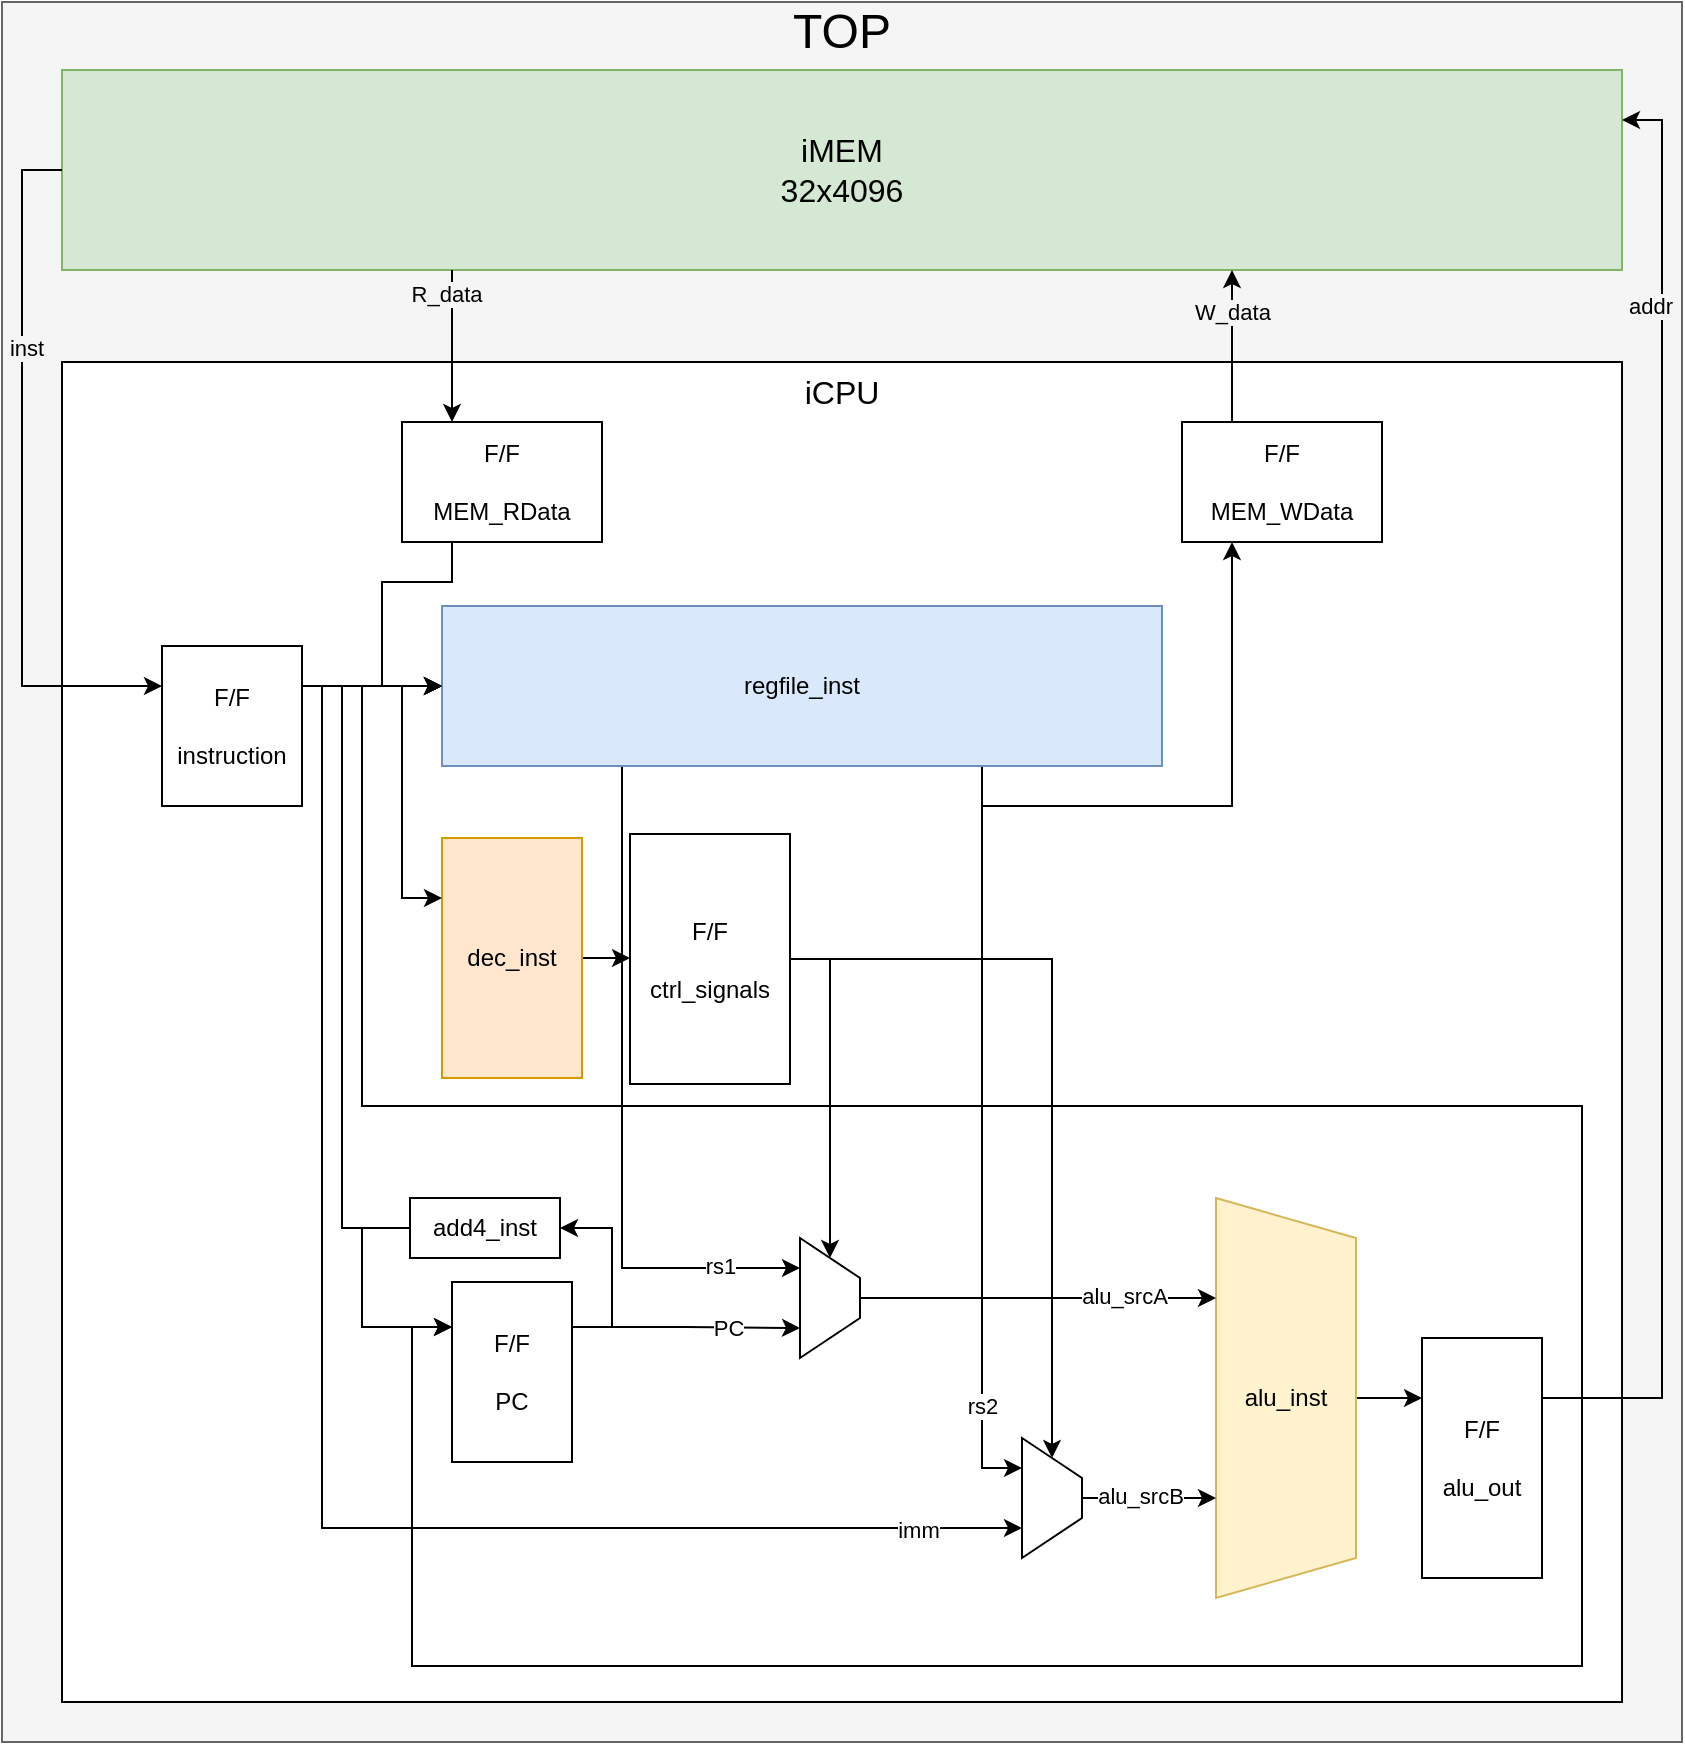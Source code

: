 <mxfile version="24.7.17">
  <diagram name="페이지-1" id="Rv94ZeHdXvJtW-SsgrfS">
    <mxGraphModel dx="2261" dy="843" grid="1" gridSize="10" guides="1" tooltips="1" connect="1" arrows="1" fold="1" page="1" pageScale="1" pageWidth="827" pageHeight="1169" math="0" shadow="0">
      <root>
        <mxCell id="0" />
        <mxCell id="1" parent="0" />
        <mxCell id="lGzPU3dBAmZDBw5_QE8P-1" value="" style="rounded=0;whiteSpace=wrap;html=1;fillColor=#f5f5f5;strokeColor=#666666;fontColor=#333333;" parent="1" vertex="1">
          <mxGeometry x="-30" y="40" width="840" height="870" as="geometry" />
        </mxCell>
        <mxCell id="lGzPU3dBAmZDBw5_QE8P-2" value="TOP" style="text;html=1;align=center;verticalAlign=middle;whiteSpace=wrap;rounded=0;fontSize=24;" parent="1" vertex="1">
          <mxGeometry x="-30" y="40" width="840" height="30" as="geometry" />
        </mxCell>
        <mxCell id="lGzPU3dBAmZDBw5_QE8P-3" value="&lt;span style=&quot;font-size: 16px;&quot;&gt;iMEM&lt;/span&gt;&lt;div&gt;&lt;span style=&quot;font-size: 16px;&quot;&gt;32x4096&lt;/span&gt;&lt;/div&gt;" style="rounded=0;whiteSpace=wrap;html=1;fillColor=#d5e8d4;strokeColor=#82b366;" parent="1" vertex="1">
          <mxGeometry y="74" width="780" height="100" as="geometry" />
        </mxCell>
        <mxCell id="lGzPU3dBAmZDBw5_QE8P-4" value="" style="rounded=0;whiteSpace=wrap;html=1;" parent="1" vertex="1">
          <mxGeometry y="220" width="780" height="670" as="geometry" />
        </mxCell>
        <mxCell id="lGzPU3dBAmZDBw5_QE8P-5" value="&lt;font style=&quot;font-size: 16px;&quot;&gt;iCPU&lt;/font&gt;" style="text;html=1;align=center;verticalAlign=middle;whiteSpace=wrap;rounded=0;" parent="1" vertex="1">
          <mxGeometry y="220" width="780" height="30" as="geometry" />
        </mxCell>
        <mxCell id="H0akURLOZC4RYbcEf60T-30" style="edgeStyle=orthogonalEdgeStyle;rounded=0;orthogonalLoop=1;jettySize=auto;html=1;exitX=0.25;exitY=1;exitDx=0;exitDy=0;entryX=0.25;entryY=1;entryDx=0;entryDy=0;" edge="1" parent="1" source="thysIUYuFrmhhNMiwp32-1" target="H0akURLOZC4RYbcEf60T-15">
          <mxGeometry relative="1" as="geometry" />
        </mxCell>
        <mxCell id="H0akURLOZC4RYbcEf60T-35" value="rs1" style="edgeLabel;html=1;align=center;verticalAlign=middle;resizable=0;points=[];" vertex="1" connectable="0" parent="H0akURLOZC4RYbcEf60T-30">
          <mxGeometry x="0.763" y="-2" relative="1" as="geometry">
            <mxPoint y="-3" as="offset" />
          </mxGeometry>
        </mxCell>
        <mxCell id="H0akURLOZC4RYbcEf60T-34" style="edgeStyle=orthogonalEdgeStyle;rounded=0;orthogonalLoop=1;jettySize=auto;html=1;exitX=0.75;exitY=1;exitDx=0;exitDy=0;entryX=0.25;entryY=1;entryDx=0;entryDy=0;" edge="1" parent="1" source="thysIUYuFrmhhNMiwp32-1" target="H0akURLOZC4RYbcEf60T-19">
          <mxGeometry relative="1" as="geometry" />
        </mxCell>
        <mxCell id="H0akURLOZC4RYbcEf60T-42" value="rs2" style="edgeLabel;html=1;align=center;verticalAlign=middle;resizable=0;points=[];" vertex="1" connectable="0" parent="H0akURLOZC4RYbcEf60T-34">
          <mxGeometry x="0.726" relative="1" as="geometry">
            <mxPoint as="offset" />
          </mxGeometry>
        </mxCell>
        <mxCell id="H0akURLOZC4RYbcEf60T-54" style="edgeStyle=orthogonalEdgeStyle;rounded=0;orthogonalLoop=1;jettySize=auto;html=1;exitX=0.5;exitY=0;exitDx=0;exitDy=0;entryX=0;entryY=0.25;entryDx=0;entryDy=0;" edge="1" parent="1" source="thysIUYuFrmhhNMiwp32-3" target="H0akURLOZC4RYbcEf60T-53">
          <mxGeometry relative="1" as="geometry" />
        </mxCell>
        <mxCell id="thysIUYuFrmhhNMiwp32-3" value="alu_inst" style="shape=trapezoid;perimeter=trapezoidPerimeter;whiteSpace=wrap;html=1;fixedSize=1;rotation=90;horizontal=0;fillColor=#fff2cc;strokeColor=#d6b656;" parent="1" vertex="1">
          <mxGeometry x="512" y="703" width="200" height="70" as="geometry" />
        </mxCell>
        <mxCell id="H0akURLOZC4RYbcEf60T-26" style="edgeStyle=orthogonalEdgeStyle;rounded=0;orthogonalLoop=1;jettySize=auto;html=1;exitX=1;exitY=0.5;exitDx=0;exitDy=0;entryX=0;entryY=0.5;entryDx=0;entryDy=0;" edge="1" parent="1" source="thysIUYuFrmhhNMiwp32-4" target="H0akURLOZC4RYbcEf60T-25">
          <mxGeometry relative="1" as="geometry" />
        </mxCell>
        <mxCell id="thysIUYuFrmhhNMiwp32-4" value="dec_inst" style="rounded=0;whiteSpace=wrap;html=1;fillColor=#ffe6cc;strokeColor=#d79b00;" parent="1" vertex="1">
          <mxGeometry x="190" y="458" width="70" height="120" as="geometry" />
        </mxCell>
        <mxCell id="H0akURLOZC4RYbcEf60T-28" style="edgeStyle=orthogonalEdgeStyle;rounded=0;orthogonalLoop=1;jettySize=auto;html=1;exitX=1;exitY=0.25;exitDx=0;exitDy=0;entryX=0.75;entryY=1;entryDx=0;entryDy=0;" edge="1" parent="1" source="thysIUYuFrmhhNMiwp32-28" target="H0akURLOZC4RYbcEf60T-15">
          <mxGeometry relative="1" as="geometry" />
        </mxCell>
        <mxCell id="H0akURLOZC4RYbcEf60T-36" value="PC" style="edgeLabel;html=1;align=center;verticalAlign=middle;resizable=0;points=[];" vertex="1" connectable="0" parent="H0akURLOZC4RYbcEf60T-28">
          <mxGeometry x="0.241" y="-1" relative="1" as="geometry">
            <mxPoint x="7" y="-1" as="offset" />
          </mxGeometry>
        </mxCell>
        <mxCell id="H0akURLOZC4RYbcEf60T-48" style="edgeStyle=orthogonalEdgeStyle;rounded=0;orthogonalLoop=1;jettySize=auto;html=1;exitX=1;exitY=0.25;exitDx=0;exitDy=0;entryX=1;entryY=0.5;entryDx=0;entryDy=0;" edge="1" parent="1" source="thysIUYuFrmhhNMiwp32-28" target="H0akURLOZC4RYbcEf60T-11">
          <mxGeometry relative="1" as="geometry" />
        </mxCell>
        <mxCell id="thysIUYuFrmhhNMiwp32-28" value="&lt;div&gt;F/F&lt;/div&gt;&lt;div&gt;&lt;br&gt;&lt;/div&gt;PC" style="rounded=0;whiteSpace=wrap;html=1;" parent="1" vertex="1">
          <mxGeometry x="195" y="680" width="60" height="90" as="geometry" />
        </mxCell>
        <mxCell id="H0akURLOZC4RYbcEf60T-16" style="edgeStyle=orthogonalEdgeStyle;rounded=0;orthogonalLoop=1;jettySize=auto;html=1;exitX=1;exitY=0.25;exitDx=0;exitDy=0;entryX=0;entryY=0.25;entryDx=0;entryDy=0;" edge="1" parent="1" source="thysIUYuFrmhhNMiwp32-35" target="thysIUYuFrmhhNMiwp32-4">
          <mxGeometry relative="1" as="geometry">
            <Array as="points">
              <mxPoint x="170" y="382" />
              <mxPoint x="170" y="488" />
            </Array>
          </mxGeometry>
        </mxCell>
        <mxCell id="H0akURLOZC4RYbcEf60T-27" style="edgeStyle=orthogonalEdgeStyle;rounded=0;orthogonalLoop=1;jettySize=auto;html=1;exitX=1;exitY=0.25;exitDx=0;exitDy=0;entryX=0;entryY=0.5;entryDx=0;entryDy=0;" edge="1" parent="1" source="thysIUYuFrmhhNMiwp32-35" target="thysIUYuFrmhhNMiwp32-1">
          <mxGeometry relative="1" as="geometry" />
        </mxCell>
        <mxCell id="H0akURLOZC4RYbcEf60T-40" style="edgeStyle=orthogonalEdgeStyle;rounded=0;orthogonalLoop=1;jettySize=auto;html=1;exitX=1;exitY=0.25;exitDx=0;exitDy=0;entryX=0.75;entryY=1;entryDx=0;entryDy=0;" edge="1" parent="1" source="thysIUYuFrmhhNMiwp32-35" target="H0akURLOZC4RYbcEf60T-19">
          <mxGeometry relative="1" as="geometry">
            <Array as="points">
              <mxPoint x="130" y="382" />
              <mxPoint x="130" y="803" />
            </Array>
          </mxGeometry>
        </mxCell>
        <mxCell id="H0akURLOZC4RYbcEf60T-41" value="imm" style="edgeLabel;html=1;align=center;verticalAlign=middle;resizable=0;points=[];" vertex="1" connectable="0" parent="H0akURLOZC4RYbcEf60T-40">
          <mxGeometry x="0.811" y="-1" relative="1" as="geometry">
            <mxPoint x="22" as="offset" />
          </mxGeometry>
        </mxCell>
        <mxCell id="thysIUYuFrmhhNMiwp32-35" value="F/F&lt;div&gt;&lt;br&gt;&lt;/div&gt;&lt;div&gt;instruction&lt;/div&gt;" style="rounded=0;whiteSpace=wrap;html=1;" parent="1" vertex="1">
          <mxGeometry x="50" y="362" width="70" height="80" as="geometry" />
        </mxCell>
        <mxCell id="H0akURLOZC4RYbcEf60T-49" style="edgeStyle=orthogonalEdgeStyle;rounded=0;orthogonalLoop=1;jettySize=auto;html=1;exitX=0;exitY=0.5;exitDx=0;exitDy=0;entryX=0;entryY=0.25;entryDx=0;entryDy=0;" edge="1" parent="1" source="H0akURLOZC4RYbcEf60T-11" target="thysIUYuFrmhhNMiwp32-28">
          <mxGeometry relative="1" as="geometry">
            <Array as="points">
              <mxPoint x="150" y="653" />
              <mxPoint x="150" y="703" />
            </Array>
          </mxGeometry>
        </mxCell>
        <mxCell id="H0akURLOZC4RYbcEf60T-50" style="edgeStyle=orthogonalEdgeStyle;rounded=0;orthogonalLoop=1;jettySize=auto;html=1;exitX=0;exitY=0.5;exitDx=0;exitDy=0;entryX=0;entryY=0.5;entryDx=0;entryDy=0;" edge="1" parent="1" source="H0akURLOZC4RYbcEf60T-11" target="thysIUYuFrmhhNMiwp32-1">
          <mxGeometry relative="1" as="geometry">
            <Array as="points">
              <mxPoint x="140" y="653" />
              <mxPoint x="140" y="382" />
            </Array>
          </mxGeometry>
        </mxCell>
        <mxCell id="H0akURLOZC4RYbcEf60T-11" value="add4_inst" style="rounded=0;whiteSpace=wrap;html=1;" vertex="1" parent="1">
          <mxGeometry x="174" y="638" width="75" height="30" as="geometry" />
        </mxCell>
        <mxCell id="H0akURLOZC4RYbcEf60T-13" style="edgeStyle=orthogonalEdgeStyle;rounded=0;orthogonalLoop=1;jettySize=auto;html=1;exitX=0;exitY=0.5;exitDx=0;exitDy=0;entryX=0;entryY=0.25;entryDx=0;entryDy=0;" edge="1" parent="1" source="lGzPU3dBAmZDBw5_QE8P-3" target="thysIUYuFrmhhNMiwp32-35">
          <mxGeometry relative="1" as="geometry" />
        </mxCell>
        <mxCell id="H0akURLOZC4RYbcEf60T-14" value="inst" style="edgeLabel;html=1;align=center;verticalAlign=middle;resizable=0;points=[];labelBackgroundColor=#f5f5f5;" vertex="1" connectable="0" parent="H0akURLOZC4RYbcEf60T-13">
          <mxGeometry x="-0.526" y="2" relative="1" as="geometry">
            <mxPoint y="26" as="offset" />
          </mxGeometry>
        </mxCell>
        <mxCell id="H0akURLOZC4RYbcEf60T-37" style="edgeStyle=orthogonalEdgeStyle;rounded=0;orthogonalLoop=1;jettySize=auto;html=1;exitX=0.5;exitY=0;exitDx=0;exitDy=0;entryX=0.25;entryY=1;entryDx=0;entryDy=0;" edge="1" parent="1" source="H0akURLOZC4RYbcEf60T-15" target="thysIUYuFrmhhNMiwp32-3">
          <mxGeometry relative="1" as="geometry" />
        </mxCell>
        <mxCell id="H0akURLOZC4RYbcEf60T-43" value="alu_srcA" style="edgeLabel;html=1;align=center;verticalAlign=middle;resizable=0;points=[];" vertex="1" connectable="0" parent="H0akURLOZC4RYbcEf60T-37">
          <mxGeometry x="0.48" y="1" relative="1" as="geometry">
            <mxPoint as="offset" />
          </mxGeometry>
        </mxCell>
        <mxCell id="H0akURLOZC4RYbcEf60T-15" value="" style="shape=trapezoid;perimeter=trapezoidPerimeter;whiteSpace=wrap;html=1;fixedSize=1;direction=south;" vertex="1" parent="1">
          <mxGeometry x="369" y="658" width="30" height="60" as="geometry" />
        </mxCell>
        <mxCell id="H0akURLOZC4RYbcEf60T-39" style="edgeStyle=orthogonalEdgeStyle;rounded=0;orthogonalLoop=1;jettySize=auto;html=1;exitX=0.5;exitY=0;exitDx=0;exitDy=0;entryX=0.75;entryY=1;entryDx=0;entryDy=0;" edge="1" parent="1" source="H0akURLOZC4RYbcEf60T-19" target="thysIUYuFrmhhNMiwp32-3">
          <mxGeometry relative="1" as="geometry" />
        </mxCell>
        <mxCell id="H0akURLOZC4RYbcEf60T-44" value="alu_srcB" style="edgeLabel;html=1;align=center;verticalAlign=middle;resizable=0;points=[];" vertex="1" connectable="0" parent="H0akURLOZC4RYbcEf60T-39">
          <mxGeometry x="-0.455" y="-1" relative="1" as="geometry">
            <mxPoint x="10" y="-2" as="offset" />
          </mxGeometry>
        </mxCell>
        <mxCell id="H0akURLOZC4RYbcEf60T-19" value="" style="shape=trapezoid;perimeter=trapezoidPerimeter;whiteSpace=wrap;html=1;fixedSize=1;direction=south;" vertex="1" parent="1">
          <mxGeometry x="480" y="758" width="30" height="60" as="geometry" />
        </mxCell>
        <mxCell id="H0akURLOZC4RYbcEf60T-31" style="edgeStyle=orthogonalEdgeStyle;rounded=0;orthogonalLoop=1;jettySize=auto;html=1;exitX=1;exitY=0.5;exitDx=0;exitDy=0;entryX=0;entryY=0.5;entryDx=0;entryDy=0;" edge="1" parent="1" source="H0akURLOZC4RYbcEf60T-25" target="H0akURLOZC4RYbcEf60T-15">
          <mxGeometry relative="1" as="geometry" />
        </mxCell>
        <mxCell id="H0akURLOZC4RYbcEf60T-33" style="edgeStyle=orthogonalEdgeStyle;rounded=0;orthogonalLoop=1;jettySize=auto;html=1;exitX=1;exitY=0.5;exitDx=0;exitDy=0;entryX=0;entryY=0.5;entryDx=0;entryDy=0;" edge="1" parent="1" source="H0akURLOZC4RYbcEf60T-25" target="H0akURLOZC4RYbcEf60T-19">
          <mxGeometry relative="1" as="geometry" />
        </mxCell>
        <mxCell id="H0akURLOZC4RYbcEf60T-25" value="F/F&lt;div&gt;&lt;br&gt;&lt;/div&gt;&lt;div&gt;ctrl_signals&lt;/div&gt;" style="rounded=0;whiteSpace=wrap;html=1;" vertex="1" parent="1">
          <mxGeometry x="284" y="456" width="80" height="125" as="geometry" />
        </mxCell>
        <mxCell id="H0akURLOZC4RYbcEf60T-62" style="edgeStyle=orthogonalEdgeStyle;rounded=0;orthogonalLoop=1;jettySize=auto;html=1;exitX=0.75;exitY=1;exitDx=0;exitDy=0;entryX=0.25;entryY=1;entryDx=0;entryDy=0;" edge="1" parent="1" source="thysIUYuFrmhhNMiwp32-1" target="H0akURLOZC4RYbcEf60T-64">
          <mxGeometry relative="1" as="geometry" />
        </mxCell>
        <mxCell id="thysIUYuFrmhhNMiwp32-1" value="regfile_inst" style="rounded=0;whiteSpace=wrap;html=1;fillColor=#dae8fc;strokeColor=#6c8ebf;" parent="1" vertex="1">
          <mxGeometry x="190" y="342" width="360" height="80" as="geometry" />
        </mxCell>
        <mxCell id="H0akURLOZC4RYbcEf60T-55" style="edgeStyle=orthogonalEdgeStyle;rounded=0;orthogonalLoop=1;jettySize=auto;html=1;exitX=1;exitY=0.25;exitDx=0;exitDy=0;entryX=0;entryY=0.5;entryDx=0;entryDy=0;" edge="1" parent="1" source="H0akURLOZC4RYbcEf60T-53" target="thysIUYuFrmhhNMiwp32-1">
          <mxGeometry relative="1" as="geometry">
            <Array as="points">
              <mxPoint x="760" y="738" />
              <mxPoint x="760" y="592" />
              <mxPoint x="150" y="592" />
              <mxPoint x="150" y="382" />
            </Array>
          </mxGeometry>
        </mxCell>
        <mxCell id="H0akURLOZC4RYbcEf60T-56" style="edgeStyle=orthogonalEdgeStyle;rounded=0;orthogonalLoop=1;jettySize=auto;html=1;exitX=1;exitY=0.25;exitDx=0;exitDy=0;entryX=0;entryY=0.25;entryDx=0;entryDy=0;" edge="1" parent="1" source="H0akURLOZC4RYbcEf60T-53" target="thysIUYuFrmhhNMiwp32-28">
          <mxGeometry relative="1" as="geometry">
            <Array as="points">
              <mxPoint x="760" y="738" />
              <mxPoint x="760" y="872" />
              <mxPoint x="175" y="872" />
              <mxPoint x="175" y="703" />
            </Array>
          </mxGeometry>
        </mxCell>
        <mxCell id="H0akURLOZC4RYbcEf60T-57" style="edgeStyle=orthogonalEdgeStyle;rounded=0;orthogonalLoop=1;jettySize=auto;html=1;exitX=1;exitY=0.25;exitDx=0;exitDy=0;entryX=1;entryY=0.25;entryDx=0;entryDy=0;" edge="1" parent="1" source="H0akURLOZC4RYbcEf60T-53" target="lGzPU3dBAmZDBw5_QE8P-3">
          <mxGeometry relative="1" as="geometry">
            <Array as="points">
              <mxPoint x="800" y="738" />
              <mxPoint x="800" y="99" />
            </Array>
          </mxGeometry>
        </mxCell>
        <mxCell id="H0akURLOZC4RYbcEf60T-67" value="addr" style="edgeLabel;html=1;align=center;verticalAlign=middle;resizable=0;points=[];labelBackgroundColor=#f5f5f5;" vertex="1" connectable="0" parent="H0akURLOZC4RYbcEf60T-57">
          <mxGeometry x="0.687" y="1" relative="1" as="geometry">
            <mxPoint x="-5" as="offset" />
          </mxGeometry>
        </mxCell>
        <mxCell id="H0akURLOZC4RYbcEf60T-53" value="F/F&lt;div&gt;&lt;br&gt;&lt;/div&gt;&lt;div&gt;alu_out&lt;/div&gt;" style="rounded=0;whiteSpace=wrap;html=1;" vertex="1" parent="1">
          <mxGeometry x="680" y="708" width="60" height="120" as="geometry" />
        </mxCell>
        <mxCell id="H0akURLOZC4RYbcEf60T-58" style="edgeStyle=orthogonalEdgeStyle;rounded=0;orthogonalLoop=1;jettySize=auto;html=1;exitX=0.25;exitY=1;exitDx=0;exitDy=0;entryX=0.25;entryY=0;entryDx=0;entryDy=0;" edge="1" parent="1" source="lGzPU3dBAmZDBw5_QE8P-3" target="H0akURLOZC4RYbcEf60T-60">
          <mxGeometry relative="1" as="geometry" />
        </mxCell>
        <mxCell id="H0akURLOZC4RYbcEf60T-59" value="R_data" style="edgeLabel;html=1;align=center;verticalAlign=middle;resizable=0;points=[];labelBackgroundColor=#f5f5f5;" vertex="1" connectable="0" parent="H0akURLOZC4RYbcEf60T-58">
          <mxGeometry x="-0.689" y="-3" relative="1" as="geometry">
            <mxPoint as="offset" />
          </mxGeometry>
        </mxCell>
        <mxCell id="H0akURLOZC4RYbcEf60T-61" style="edgeStyle=orthogonalEdgeStyle;rounded=0;orthogonalLoop=1;jettySize=auto;html=1;exitX=0.25;exitY=1;exitDx=0;exitDy=0;entryX=0;entryY=0.5;entryDx=0;entryDy=0;" edge="1" parent="1" source="H0akURLOZC4RYbcEf60T-60" target="thysIUYuFrmhhNMiwp32-1">
          <mxGeometry relative="1" as="geometry">
            <Array as="points">
              <mxPoint x="195" y="330" />
              <mxPoint x="160" y="330" />
              <mxPoint x="160" y="382" />
            </Array>
          </mxGeometry>
        </mxCell>
        <mxCell id="H0akURLOZC4RYbcEf60T-60" value="F/F&lt;div&gt;&lt;br&gt;&lt;/div&gt;&lt;div&gt;MEM_RData&lt;/div&gt;" style="rounded=0;whiteSpace=wrap;html=1;" vertex="1" parent="1">
          <mxGeometry x="170" y="250" width="100" height="60" as="geometry" />
        </mxCell>
        <mxCell id="H0akURLOZC4RYbcEf60T-65" style="edgeStyle=orthogonalEdgeStyle;rounded=0;orthogonalLoop=1;jettySize=auto;html=1;exitX=0.25;exitY=0;exitDx=0;exitDy=0;entryX=0.75;entryY=1;entryDx=0;entryDy=0;" edge="1" parent="1" source="H0akURLOZC4RYbcEf60T-64" target="lGzPU3dBAmZDBw5_QE8P-3">
          <mxGeometry relative="1" as="geometry" />
        </mxCell>
        <mxCell id="H0akURLOZC4RYbcEf60T-66" value="W_data" style="edgeLabel;html=1;align=center;verticalAlign=middle;resizable=0;points=[];labelBackgroundColor=#f5f5f5;" vertex="1" connectable="0" parent="H0akURLOZC4RYbcEf60T-65">
          <mxGeometry x="0.46" relative="1" as="geometry">
            <mxPoint as="offset" />
          </mxGeometry>
        </mxCell>
        <mxCell id="H0akURLOZC4RYbcEf60T-64" value="F/F&lt;div&gt;&lt;br&gt;&lt;/div&gt;&lt;div&gt;MEM_WData&lt;/div&gt;" style="rounded=0;whiteSpace=wrap;html=1;" vertex="1" parent="1">
          <mxGeometry x="560" y="250" width="100" height="60" as="geometry" />
        </mxCell>
      </root>
    </mxGraphModel>
  </diagram>
</mxfile>

